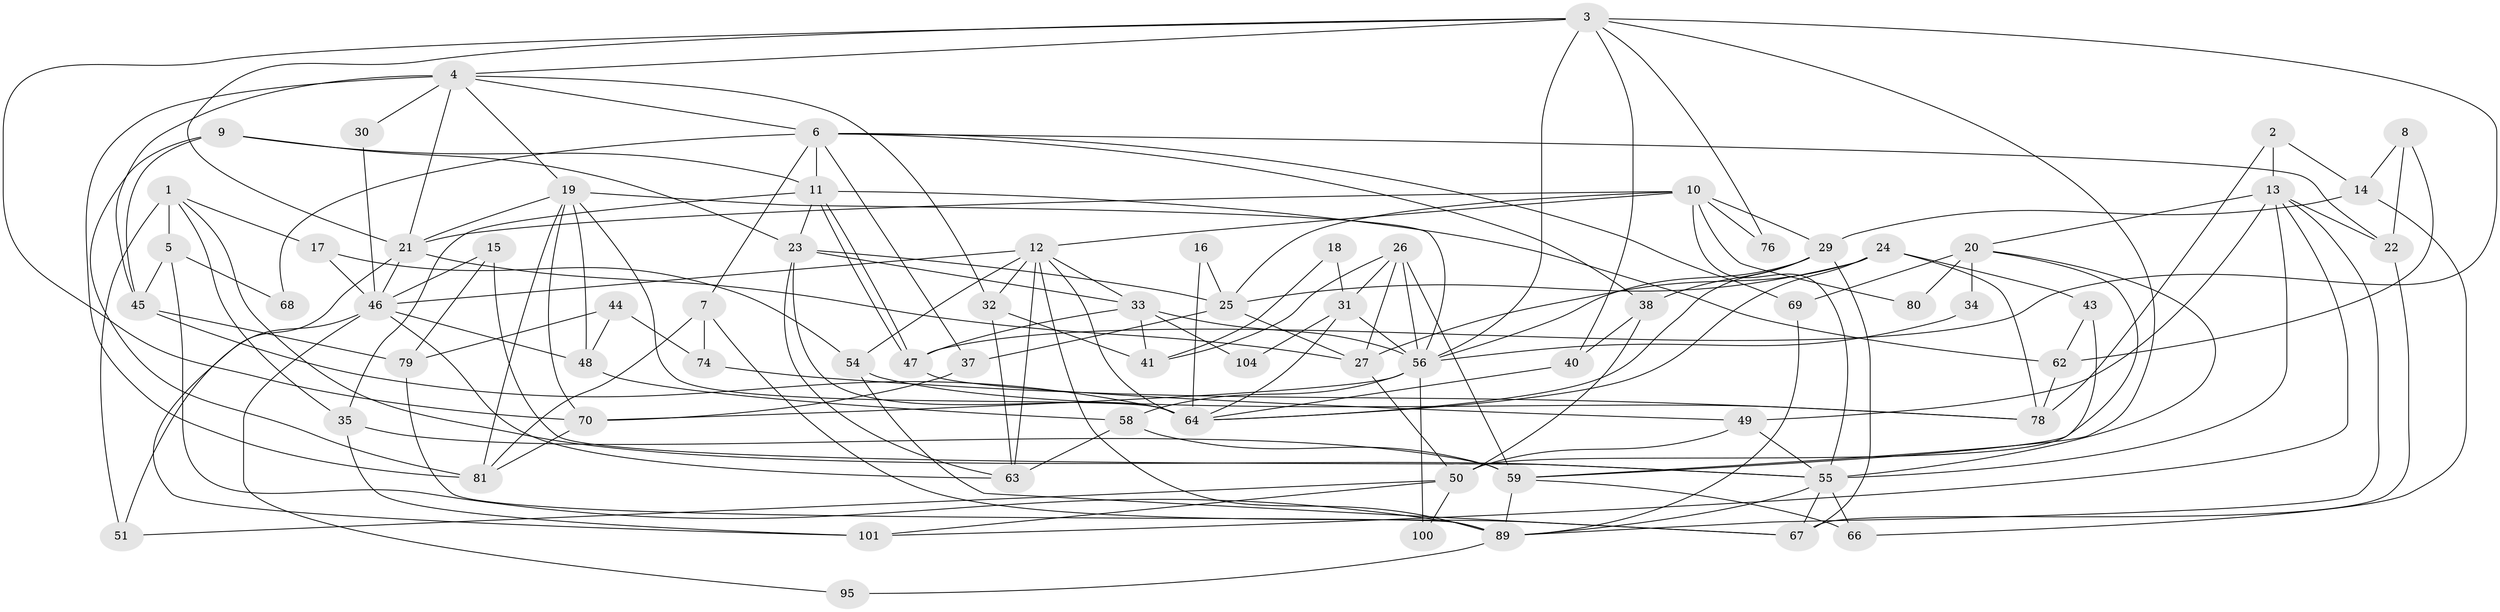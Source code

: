 // original degree distribution, {6: 0.06666666666666667, 3: 0.26666666666666666, 5: 0.1619047619047619, 4: 0.3333333333333333, 8: 0.02857142857142857, 2: 0.11428571428571428, 7: 0.02857142857142857}
// Generated by graph-tools (version 1.1) at 2025/41/03/06/25 10:41:59]
// undirected, 71 vertices, 168 edges
graph export_dot {
graph [start="1"]
  node [color=gray90,style=filled];
  1;
  2;
  3 [super="+75"];
  4 [super="+42"];
  5 [super="+52"];
  6 [super="+105"];
  7;
  8;
  9;
  10 [super="+36"];
  11 [super="+86"];
  12 [super="+71"];
  13 [super="+39"];
  14 [super="+83"];
  15;
  16;
  17;
  18;
  19 [super="+91"];
  20 [super="+28"];
  21 [super="+60"];
  22;
  23 [super="+57"];
  24 [super="+90"];
  25 [super="+53"];
  26 [super="+61"];
  27;
  29 [super="+93"];
  30;
  31 [super="+97"];
  32 [super="+99"];
  33 [super="+65"];
  34;
  35;
  37;
  38 [super="+94"];
  40;
  41;
  43;
  44;
  45;
  46 [super="+87"];
  47 [super="+73"];
  48;
  49;
  50 [super="+82"];
  51;
  54;
  55 [super="+88"];
  56 [super="+102"];
  58;
  59 [super="+85"];
  62;
  63 [super="+84"];
  64 [super="+72"];
  66;
  67 [super="+96"];
  68;
  69;
  70 [super="+77"];
  74;
  76;
  78 [super="+98"];
  79;
  80;
  81 [super="+92"];
  89 [super="+103"];
  95;
  100;
  101;
  104;
  1 -- 17;
  1 -- 35;
  1 -- 51;
  1 -- 5;
  1 -- 55;
  2 -- 14;
  2 -- 13;
  2 -- 78;
  3 -- 40;
  3 -- 21;
  3 -- 56;
  3 -- 47;
  3 -- 4;
  3 -- 70;
  3 -- 59;
  3 -- 76;
  4 -- 32;
  4 -- 6 [weight=2];
  4 -- 45;
  4 -- 30;
  4 -- 21 [weight=2];
  4 -- 81;
  4 -- 19;
  5 -- 68 [weight=2];
  5 -- 45;
  5 -- 89;
  6 -- 7;
  6 -- 22;
  6 -- 37;
  6 -- 68;
  6 -- 69;
  6 -- 11;
  6 -- 38;
  7 -- 74;
  7 -- 67;
  7 -- 81;
  8 -- 62;
  8 -- 22;
  8 -- 14;
  9 -- 45;
  9 -- 11;
  9 -- 23;
  9 -- 81;
  10 -- 25;
  10 -- 21;
  10 -- 76;
  10 -- 80;
  10 -- 55;
  10 -- 12;
  10 -- 29;
  11 -- 35;
  11 -- 47;
  11 -- 47;
  11 -- 62;
  11 -- 23;
  12 -- 33;
  12 -- 63;
  12 -- 54;
  12 -- 46;
  12 -- 64;
  12 -- 89;
  12 -- 32;
  13 -- 89;
  13 -- 20;
  13 -- 49;
  13 -- 101;
  13 -- 22;
  13 -- 55;
  14 -- 66;
  14 -- 29;
  15 -- 55;
  15 -- 79;
  15 -- 46;
  16 -- 64;
  16 -- 25;
  17 -- 54;
  17 -- 46;
  18 -- 41;
  18 -- 31;
  19 -- 70;
  19 -- 56;
  19 -- 64;
  19 -- 48;
  19 -- 81;
  19 -- 21;
  20 -- 50;
  20 -- 55;
  20 -- 80 [weight=2];
  20 -- 34;
  20 -- 69;
  21 -- 101;
  21 -- 27;
  21 -- 46;
  22 -- 67;
  23 -- 33;
  23 -- 25;
  23 -- 63;
  23 -- 64;
  24 -- 64;
  24 -- 27;
  24 -- 78;
  24 -- 25;
  24 -- 43;
  25 -- 37;
  25 -- 27;
  26 -- 59;
  26 -- 56 [weight=2];
  26 -- 31;
  26 -- 41;
  26 -- 27;
  27 -- 50;
  29 -- 56;
  29 -- 38;
  29 -- 64;
  29 -- 67;
  30 -- 46;
  31 -- 56;
  31 -- 104;
  31 -- 64;
  32 -- 63;
  32 -- 41;
  33 -- 104;
  33 -- 56;
  33 -- 41;
  33 -- 47;
  34 -- 56;
  35 -- 101;
  35 -- 59;
  37 -- 70;
  38 -- 50;
  38 -- 40;
  40 -- 64;
  43 -- 62;
  43 -- 59;
  44 -- 79;
  44 -- 48;
  44 -- 74;
  45 -- 79;
  45 -- 64;
  46 -- 95;
  46 -- 48;
  46 -- 51;
  46 -- 63;
  47 -- 49;
  48 -- 58;
  49 -- 55;
  49 -- 50;
  50 -- 51;
  50 -- 100;
  50 -- 101;
  54 -- 67;
  54 -- 78;
  55 -- 66;
  55 -- 89;
  55 -- 67;
  56 -- 58;
  56 -- 100;
  56 -- 70;
  58 -- 59;
  58 -- 63;
  59 -- 66;
  59 -- 89;
  62 -- 78 [weight=2];
  69 -- 89;
  70 -- 81;
  74 -- 78;
  79 -- 89;
  89 -- 95;
}
